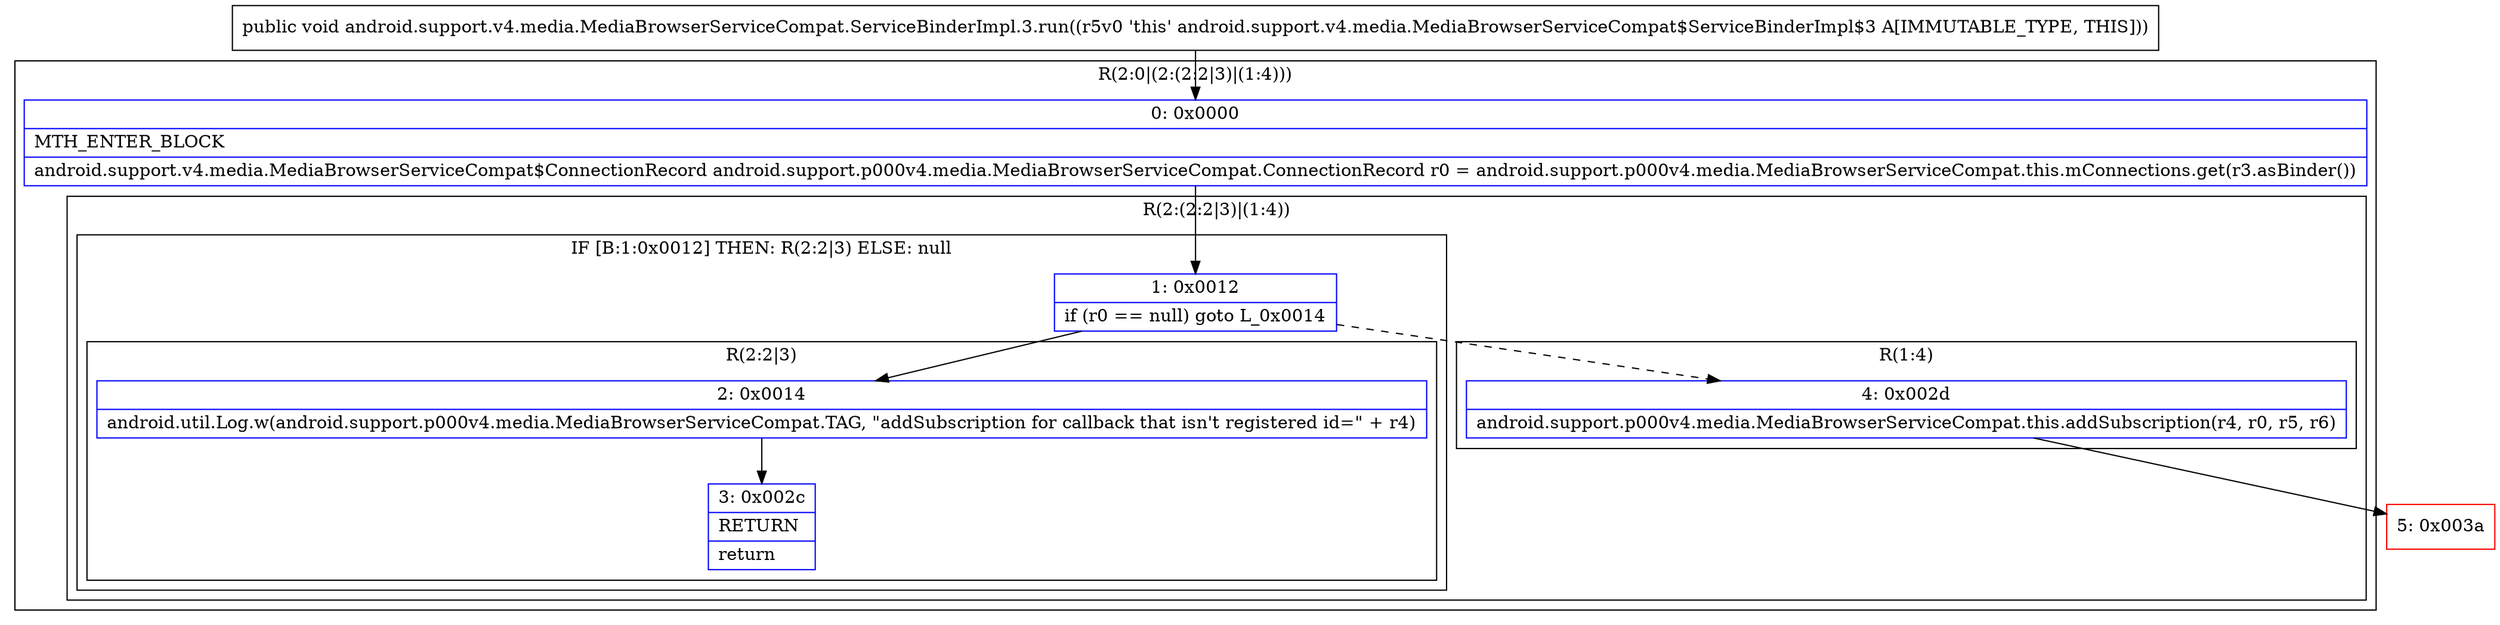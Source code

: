 digraph "CFG forandroid.support.v4.media.MediaBrowserServiceCompat.ServiceBinderImpl.3.run()V" {
subgraph cluster_Region_1853583113 {
label = "R(2:0|(2:(2:2|3)|(1:4)))";
node [shape=record,color=blue];
Node_0 [shape=record,label="{0\:\ 0x0000|MTH_ENTER_BLOCK\l|android.support.v4.media.MediaBrowserServiceCompat$ConnectionRecord android.support.p000v4.media.MediaBrowserServiceCompat.ConnectionRecord r0 = android.support.p000v4.media.MediaBrowserServiceCompat.this.mConnections.get(r3.asBinder())\l}"];
subgraph cluster_Region_921165386 {
label = "R(2:(2:2|3)|(1:4))";
node [shape=record,color=blue];
subgraph cluster_IfRegion_1278009427 {
label = "IF [B:1:0x0012] THEN: R(2:2|3) ELSE: null";
node [shape=record,color=blue];
Node_1 [shape=record,label="{1\:\ 0x0012|if (r0 == null) goto L_0x0014\l}"];
subgraph cluster_Region_160446047 {
label = "R(2:2|3)";
node [shape=record,color=blue];
Node_2 [shape=record,label="{2\:\ 0x0014|android.util.Log.w(android.support.p000v4.media.MediaBrowserServiceCompat.TAG, \"addSubscription for callback that isn't registered id=\" + r4)\l}"];
Node_3 [shape=record,label="{3\:\ 0x002c|RETURN\l|return\l}"];
}
}
subgraph cluster_Region_384963473 {
label = "R(1:4)";
node [shape=record,color=blue];
Node_4 [shape=record,label="{4\:\ 0x002d|android.support.p000v4.media.MediaBrowserServiceCompat.this.addSubscription(r4, r0, r5, r6)\l}"];
}
}
}
Node_5 [shape=record,color=red,label="{5\:\ 0x003a}"];
MethodNode[shape=record,label="{public void android.support.v4.media.MediaBrowserServiceCompat.ServiceBinderImpl.3.run((r5v0 'this' android.support.v4.media.MediaBrowserServiceCompat$ServiceBinderImpl$3 A[IMMUTABLE_TYPE, THIS])) }"];
MethodNode -> Node_0;
Node_0 -> Node_1;
Node_1 -> Node_2;
Node_1 -> Node_4[style=dashed];
Node_2 -> Node_3;
Node_4 -> Node_5;
}

